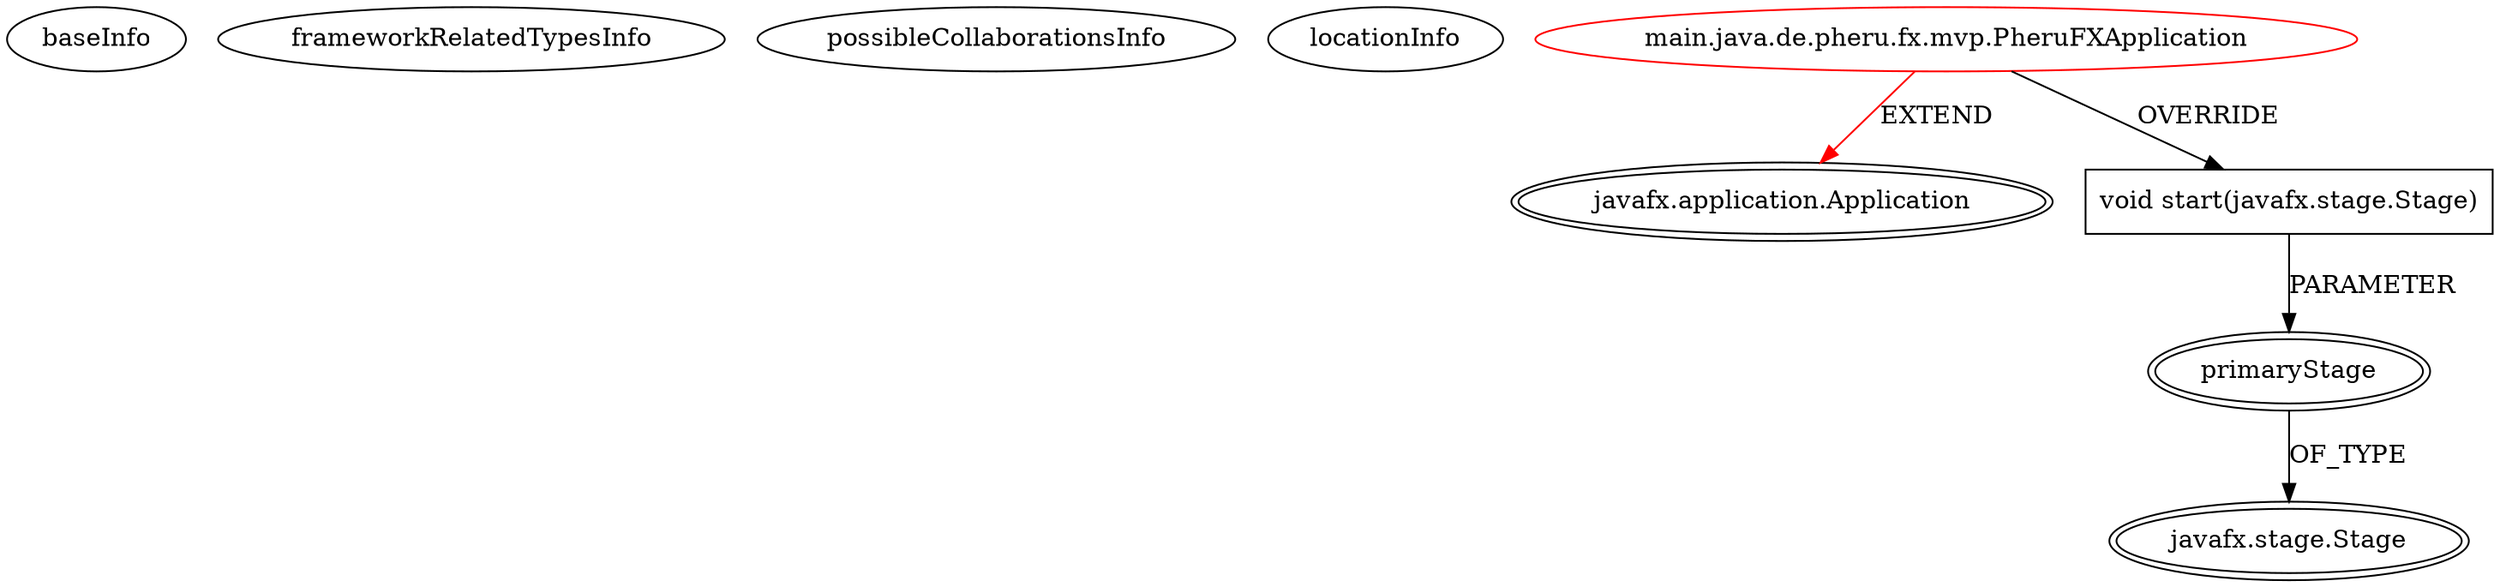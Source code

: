 digraph {
baseInfo[graphId=3874,category="extension_graph",isAnonymous=false,possibleRelation=false]
frameworkRelatedTypesInfo[0="javafx.application.Application"]
possibleCollaborationsInfo[]
locationInfo[projectName="pheru-pherufx",filePath="/pheru-pherufx/pherufx-mvp-master/src/main/java/de/pheru/fx/mvp/PheruFXApplication.java",contextSignature="PheruFXApplication",graphId="3874"]
0[label="main.java.de.pheru.fx.mvp.PheruFXApplication",vertexType="ROOT_CLIENT_CLASS_DECLARATION",isFrameworkType=false,color=red]
1[label="javafx.application.Application",vertexType="FRAMEWORK_CLASS_TYPE",isFrameworkType=true,peripheries=2]
2[label="void start(javafx.stage.Stage)",vertexType="OVERRIDING_METHOD_DECLARATION",isFrameworkType=false,shape=box]
3[label="primaryStage",vertexType="PARAMETER_DECLARATION",isFrameworkType=true,peripheries=2]
4[label="javafx.stage.Stage",vertexType="FRAMEWORK_CLASS_TYPE",isFrameworkType=true,peripheries=2]
0->1[label="EXTEND",color=red]
0->2[label="OVERRIDE"]
3->4[label="OF_TYPE"]
2->3[label="PARAMETER"]
}
